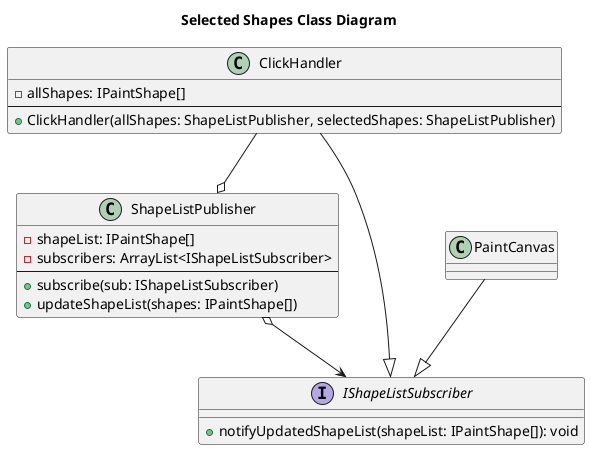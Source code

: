 @startuml Shape List Observer class diagram
title Selected Shapes Class Diagram

class ClickHandler {
    - allShapes: IPaintShape[]
    --
    + ClickHandler(allShapes: ShapeListPublisher, selectedShapes: ShapeListPublisher)
}

class ShapeListPublisher {
    - shapeList: IPaintShape[]
    - subscribers: ArrayList<IShapeListSubscriber>
    --
    + subscribe(sub: IShapeListSubscriber)
    + updateShapeList(shapes: IPaintShape[])
}

interface IShapeListSubscriber {
    + notifyUpdatedShapeList(shapeList: IPaintShape[]): void
}

class PaintCanvas {}

PaintCanvas --|> IShapeListSubscriber
ClickHandler --|> IShapeListSubscriber
ClickHandler --o ShapeListPublisher
ShapeListPublisher o--> IShapeListSubscriber


@enduml
